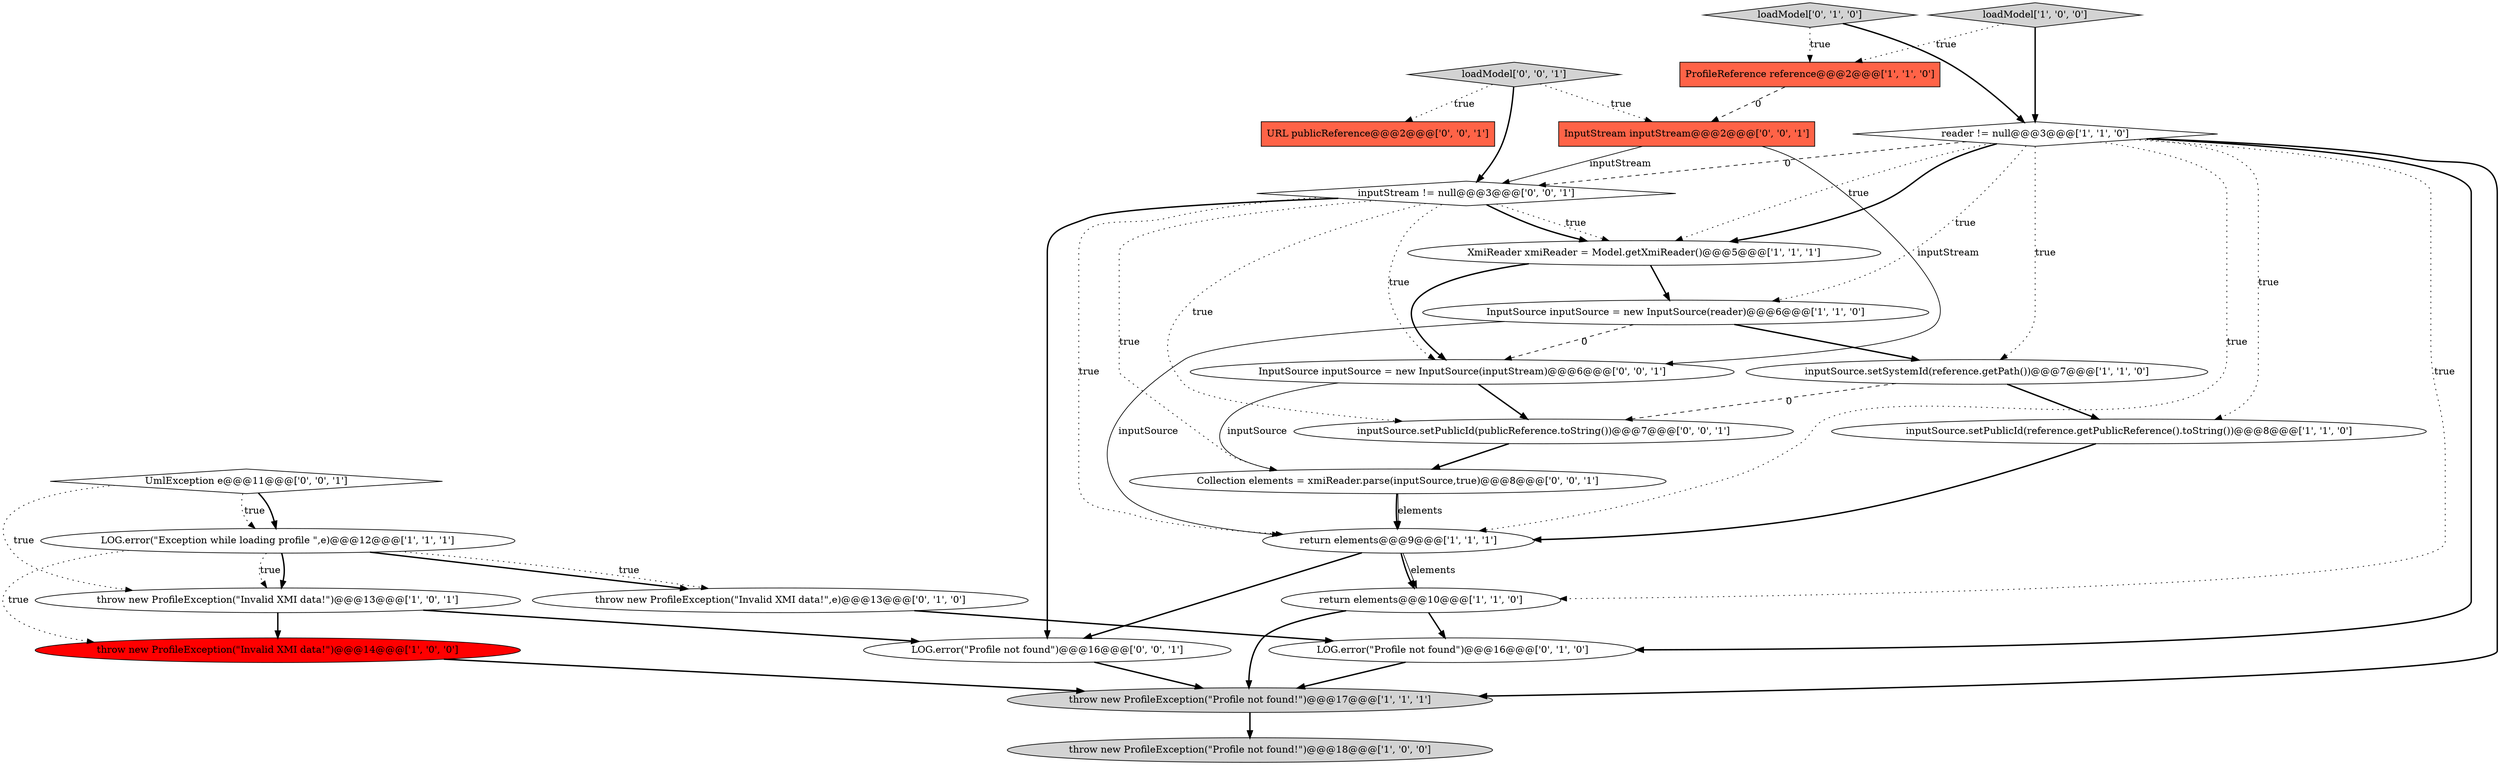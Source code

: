 digraph {
9 [style = filled, label = "throw new ProfileException(\"Invalid XMI data!\")@@@13@@@['1', '0', '1']", fillcolor = white, shape = ellipse image = "AAA0AAABBB1BBB"];
16 [style = filled, label = "throw new ProfileException(\"Invalid XMI data!\",e)@@@13@@@['0', '1', '0']", fillcolor = white, shape = ellipse image = "AAA0AAABBB2BBB"];
11 [style = filled, label = "reader != null@@@3@@@['1', '1', '0']", fillcolor = white, shape = diamond image = "AAA0AAABBB1BBB"];
17 [style = filled, label = "UmlException e@@@11@@@['0', '0', '1']", fillcolor = white, shape = diamond image = "AAA0AAABBB3BBB"];
0 [style = filled, label = "throw new ProfileException(\"Profile not found!\")@@@17@@@['1', '1', '1']", fillcolor = lightgray, shape = ellipse image = "AAA0AAABBB1BBB"];
20 [style = filled, label = "loadModel['0', '0', '1']", fillcolor = lightgray, shape = diamond image = "AAA0AAABBB3BBB"];
14 [style = filled, label = "loadModel['0', '1', '0']", fillcolor = lightgray, shape = diamond image = "AAA0AAABBB2BBB"];
19 [style = filled, label = "InputSource inputSource = new InputSource(inputStream)@@@6@@@['0', '0', '1']", fillcolor = white, shape = ellipse image = "AAA0AAABBB3BBB"];
8 [style = filled, label = "LOG.error(\"Exception while loading profile \",e)@@@12@@@['1', '1', '1']", fillcolor = white, shape = ellipse image = "AAA0AAABBB1BBB"];
12 [style = filled, label = "InputSource inputSource = new InputSource(reader)@@@6@@@['1', '1', '0']", fillcolor = white, shape = ellipse image = "AAA0AAABBB1BBB"];
23 [style = filled, label = "inputStream != null@@@3@@@['0', '0', '1']", fillcolor = white, shape = diamond image = "AAA0AAABBB3BBB"];
5 [style = filled, label = "throw new ProfileException(\"Invalid XMI data!\")@@@14@@@['1', '0', '0']", fillcolor = red, shape = ellipse image = "AAA1AAABBB1BBB"];
1 [style = filled, label = "ProfileReference reference@@@2@@@['1', '1', '0']", fillcolor = tomato, shape = box image = "AAA0AAABBB1BBB"];
4 [style = filled, label = "return elements@@@9@@@['1', '1', '1']", fillcolor = white, shape = ellipse image = "AAA0AAABBB1BBB"];
22 [style = filled, label = "URL publicReference@@@2@@@['0', '0', '1']", fillcolor = tomato, shape = box image = "AAA0AAABBB3BBB"];
21 [style = filled, label = "inputSource.setPublicId(publicReference.toString())@@@7@@@['0', '0', '1']", fillcolor = white, shape = ellipse image = "AAA0AAABBB3BBB"];
25 [style = filled, label = "LOG.error(\"Profile not found\")@@@16@@@['0', '0', '1']", fillcolor = white, shape = ellipse image = "AAA0AAABBB3BBB"];
10 [style = filled, label = "XmiReader xmiReader = Model.getXmiReader()@@@5@@@['1', '1', '1']", fillcolor = white, shape = ellipse image = "AAA0AAABBB1BBB"];
2 [style = filled, label = "loadModel['1', '0', '0']", fillcolor = lightgray, shape = diamond image = "AAA0AAABBB1BBB"];
13 [style = filled, label = "inputSource.setPublicId(reference.getPublicReference().toString())@@@8@@@['1', '1', '0']", fillcolor = white, shape = ellipse image = "AAA0AAABBB1BBB"];
18 [style = filled, label = "Collection elements = xmiReader.parse(inputSource,true)@@@8@@@['0', '0', '1']", fillcolor = white, shape = ellipse image = "AAA0AAABBB3BBB"];
7 [style = filled, label = "throw new ProfileException(\"Profile not found!\")@@@18@@@['1', '0', '0']", fillcolor = lightgray, shape = ellipse image = "AAA0AAABBB1BBB"];
15 [style = filled, label = "LOG.error(\"Profile not found\")@@@16@@@['0', '1', '0']", fillcolor = white, shape = ellipse image = "AAA0AAABBB2BBB"];
3 [style = filled, label = "return elements@@@10@@@['1', '1', '0']", fillcolor = white, shape = ellipse image = "AAA0AAABBB1BBB"];
6 [style = filled, label = "inputSource.setSystemId(reference.getPath())@@@7@@@['1', '1', '0']", fillcolor = white, shape = ellipse image = "AAA0AAABBB1BBB"];
24 [style = filled, label = "InputStream inputStream@@@2@@@['0', '0', '1']", fillcolor = tomato, shape = box image = "AAA0AAABBB3BBB"];
25->0 [style = bold, label=""];
17->8 [style = bold, label=""];
8->16 [style = bold, label=""];
4->3 [style = bold, label=""];
16->15 [style = bold, label=""];
23->25 [style = bold, label=""];
24->19 [style = solid, label="inputStream"];
6->21 [style = dashed, label="0"];
4->3 [style = solid, label="elements"];
4->25 [style = bold, label=""];
20->24 [style = dotted, label="true"];
11->10 [style = dotted, label="true"];
18->4 [style = solid, label="elements"];
10->19 [style = bold, label=""];
11->12 [style = dotted, label="true"];
8->16 [style = dotted, label="true"];
23->21 [style = dotted, label="true"];
24->23 [style = solid, label="inputStream"];
11->23 [style = dashed, label="0"];
3->15 [style = bold, label=""];
11->4 [style = dotted, label="true"];
11->13 [style = dotted, label="true"];
23->19 [style = dotted, label="true"];
12->6 [style = bold, label=""];
21->18 [style = bold, label=""];
3->0 [style = bold, label=""];
11->15 [style = bold, label=""];
0->7 [style = bold, label=""];
12->4 [style = solid, label="inputSource"];
17->8 [style = dotted, label="true"];
23->10 [style = dotted, label="true"];
23->4 [style = dotted, label="true"];
11->0 [style = bold, label=""];
23->18 [style = dotted, label="true"];
18->4 [style = bold, label=""];
5->0 [style = bold, label=""];
20->23 [style = bold, label=""];
8->5 [style = dotted, label="true"];
12->19 [style = dashed, label="0"];
2->1 [style = dotted, label="true"];
11->6 [style = dotted, label="true"];
11->10 [style = bold, label=""];
10->12 [style = bold, label=""];
6->13 [style = bold, label=""];
17->9 [style = dotted, label="true"];
15->0 [style = bold, label=""];
9->25 [style = bold, label=""];
1->24 [style = dashed, label="0"];
8->9 [style = bold, label=""];
19->18 [style = solid, label="inputSource"];
23->10 [style = bold, label=""];
9->5 [style = bold, label=""];
14->1 [style = dotted, label="true"];
8->9 [style = dotted, label="true"];
20->22 [style = dotted, label="true"];
11->3 [style = dotted, label="true"];
14->11 [style = bold, label=""];
2->11 [style = bold, label=""];
13->4 [style = bold, label=""];
19->21 [style = bold, label=""];
}
